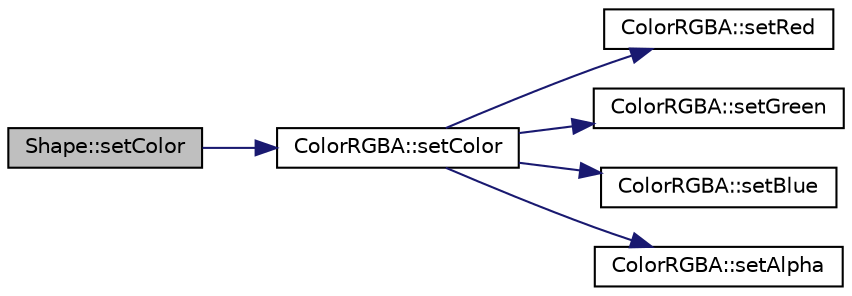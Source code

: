 digraph "Shape::setColor"
{
  edge [fontname="Helvetica",fontsize="10",labelfontname="Helvetica",labelfontsize="10"];
  node [fontname="Helvetica",fontsize="10",shape=record];
  rankdir="LR";
  Node1 [label="Shape::setColor",height=0.2,width=0.4,color="black", fillcolor="grey75", style="filled", fontcolor="black"];
  Node1 -> Node2 [color="midnightblue",fontsize="10",style="solid",fontname="Helvetica"];
  Node2 [label="ColorRGBA::setColor",height=0.2,width=0.4,color="black", fillcolor="white", style="filled",URL="$class_color_r_g_b_a.html#a76f2f4e38f975f9389390180ffd33c75"];
  Node2 -> Node3 [color="midnightblue",fontsize="10",style="solid",fontname="Helvetica"];
  Node3 [label="ColorRGBA::setRed",height=0.2,width=0.4,color="black", fillcolor="white", style="filled",URL="$class_color_r_g_b_a.html#aa89321867bc54276a32a075df7bfc941"];
  Node2 -> Node4 [color="midnightblue",fontsize="10",style="solid",fontname="Helvetica"];
  Node4 [label="ColorRGBA::setGreen",height=0.2,width=0.4,color="black", fillcolor="white", style="filled",URL="$class_color_r_g_b_a.html#a246a8741af2a6877fc2cf3b2d7558f07"];
  Node2 -> Node5 [color="midnightblue",fontsize="10",style="solid",fontname="Helvetica"];
  Node5 [label="ColorRGBA::setBlue",height=0.2,width=0.4,color="black", fillcolor="white", style="filled",URL="$class_color_r_g_b_a.html#a23fbd326b3a65240afdad9de28253627"];
  Node2 -> Node6 [color="midnightblue",fontsize="10",style="solid",fontname="Helvetica"];
  Node6 [label="ColorRGBA::setAlpha",height=0.2,width=0.4,color="black", fillcolor="white", style="filled",URL="$class_color_r_g_b_a.html#a45c53cfb2b2d1098caeaefa03e56aa2e"];
}
